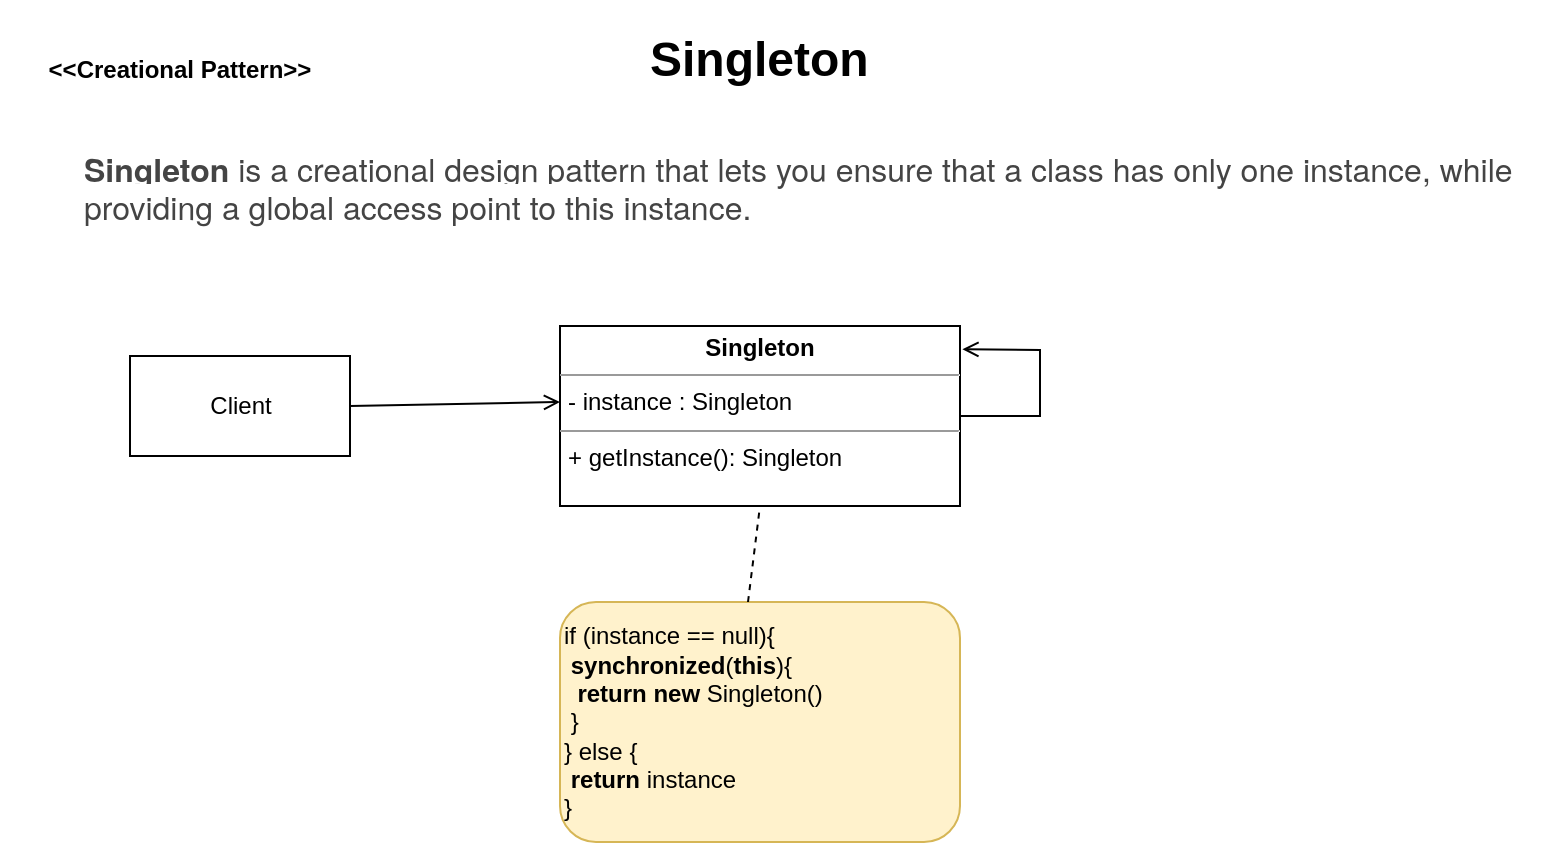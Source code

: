 <mxfile version="20.2.7" type="github">
  <diagram id="C5RBs43oDa-KdzZeNtuy" name="Page-1">
    <mxGraphModel dx="1038" dy="1740" grid="1" gridSize="10" guides="1" tooltips="1" connect="1" arrows="1" fold="1" page="1" pageScale="1" pageWidth="827" pageHeight="1169" math="0" shadow="0">
      <root>
        <mxCell id="WIyWlLk6GJQsqaUBKTNV-0" />
        <mxCell id="WIyWlLk6GJQsqaUBKTNV-1" parent="WIyWlLk6GJQsqaUBKTNV-0" />
        <mxCell id="44PV9vE5lVTY9_xdUnsA-0" value="&lt;b&gt;&amp;lt;&amp;lt;Creational Pattern&amp;gt;&amp;gt;&lt;/b&gt;" style="text;html=1;strokeColor=none;fillColor=none;align=center;verticalAlign=middle;whiteSpace=wrap;rounded=0;" parent="WIyWlLk6GJQsqaUBKTNV-1" vertex="1">
          <mxGeometry x="40" y="-1148" width="180" height="30" as="geometry" />
        </mxCell>
        <mxCell id="44PV9vE5lVTY9_xdUnsA-1" value="&lt;h1&gt;Singleton&lt;/h1&gt;" style="text;html=1;strokeColor=none;fillColor=none;spacing=5;spacingTop=-20;whiteSpace=wrap;overflow=hidden;rounded=0;" parent="WIyWlLk6GJQsqaUBKTNV-1" vertex="1">
          <mxGeometry x="360" y="-1158" width="120" height="50" as="geometry" />
        </mxCell>
        <mxCell id="44PV9vE5lVTY9_xdUnsA-3" value="&lt;p style=&quot;margin:0px;margin-top:4px;text-align:center;&quot;&gt;&lt;b&gt;Singleton&lt;/b&gt;&lt;/p&gt;&lt;hr size=&quot;1&quot;&gt;&lt;p style=&quot;margin:0px;margin-left:4px;&quot;&gt;- instance : Singleton&lt;/p&gt;&lt;hr size=&quot;1&quot;&gt;&lt;p style=&quot;margin:0px;margin-left:4px;&quot;&gt;&lt;span style=&quot;background-color: initial;&quot;&gt;+ getInstance(): Singleton&lt;/span&gt;&lt;br&gt;&lt;/p&gt;" style="verticalAlign=top;align=left;overflow=fill;fontSize=12;fontFamily=Helvetica;html=1;" parent="WIyWlLk6GJQsqaUBKTNV-1" vertex="1">
          <mxGeometry x="320" y="-1005" width="200" height="90" as="geometry" />
        </mxCell>
        <mxCell id="44PV9vE5lVTY9_xdUnsA-5" value="Client" style="html=1;" parent="WIyWlLk6GJQsqaUBKTNV-1" vertex="1">
          <mxGeometry x="105" y="-990" width="110" height="50" as="geometry" />
        </mxCell>
        <mxCell id="44PV9vE5lVTY9_xdUnsA-6" value="" style="endArrow=open;html=1;rounded=0;exitX=1;exitY=0.5;exitDx=0;exitDy=0;endFill=0;" parent="WIyWlLk6GJQsqaUBKTNV-1" source="44PV9vE5lVTY9_xdUnsA-5" edge="1">
          <mxGeometry width="50" height="50" relative="1" as="geometry">
            <mxPoint x="210" y="-925" as="sourcePoint" />
            <mxPoint x="320" y="-967" as="targetPoint" />
          </mxGeometry>
        </mxCell>
        <mxCell id="44PV9vE5lVTY9_xdUnsA-12" value="if (instance == null){&lt;br&gt;&lt;span style=&quot;white-space: pre;&quot;&gt;	&lt;/span&gt;&lt;b&gt;synchronized&lt;/b&gt;(&lt;b&gt;this&lt;/b&gt;){&lt;br&gt;&lt;span style=&quot;white-space: pre;&quot;&gt;	&lt;/span&gt;&lt;span style=&quot;white-space: pre;&quot;&gt;	&lt;/span&gt;&lt;b&gt;return new&lt;/b&gt; Singleton()&lt;br&gt;&lt;span style=&quot;white-space: pre;&quot;&gt;	&lt;/span&gt;}&lt;br&gt;} else {&lt;br&gt;&lt;span style=&quot;white-space: pre;&quot;&gt;	&lt;/span&gt;&lt;b&gt;return &lt;/b&gt;instance&lt;br&gt;}" style="text;html=1;strokeColor=#d6b656;fillColor=#fff2cc;align=left;verticalAlign=middle;whiteSpace=wrap;rounded=1;" parent="WIyWlLk6GJQsqaUBKTNV-1" vertex="1">
          <mxGeometry x="320" y="-867" width="200" height="120" as="geometry" />
        </mxCell>
        <mxCell id="HeXc5rHauZoWsH2n4RUk-1" value="" style="endArrow=none;dashed=1;html=1;rounded=0;entryX=0.5;entryY=1;entryDx=0;entryDy=0;" parent="WIyWlLk6GJQsqaUBKTNV-1" target="44PV9vE5lVTY9_xdUnsA-3" edge="1">
          <mxGeometry width="50" height="50" relative="1" as="geometry">
            <mxPoint x="414" y="-867" as="sourcePoint" />
            <mxPoint x="464" y="-917" as="targetPoint" />
          </mxGeometry>
        </mxCell>
        <mxCell id="HeXc5rHauZoWsH2n4RUk-2" value="" style="endArrow=open;html=1;rounded=0;exitX=1;exitY=0.5;exitDx=0;exitDy=0;entryX=1.006;entryY=0.129;entryDx=0;entryDy=0;entryPerimeter=0;endFill=0;" parent="WIyWlLk6GJQsqaUBKTNV-1" source="44PV9vE5lVTY9_xdUnsA-3" target="44PV9vE5lVTY9_xdUnsA-3" edge="1">
          <mxGeometry width="50" height="50" relative="1" as="geometry">
            <mxPoint x="520" y="-907" as="sourcePoint" />
            <mxPoint x="560" y="-997" as="targetPoint" />
            <Array as="points">
              <mxPoint x="560" y="-960" />
              <mxPoint x="560" y="-993" />
            </Array>
          </mxGeometry>
        </mxCell>
        <mxCell id="5lQRJaeXkiBHERpdnjex-0" value="&lt;strong style=&quot;box-sizing: border-box; font-weight: bolder; color: rgb(68, 68, 68); font-family: &amp;quot;PT Sans&amp;quot;, &amp;quot;Helvetica Neue&amp;quot;, Arial, sans-serif; font-size: 16px; font-style: normal; font-variant-ligatures: normal; font-variant-caps: normal; letter-spacing: normal; orphans: 2; text-align: left; text-indent: 0px; text-transform: none; widows: 2; word-spacing: 0px; -webkit-text-stroke-width: 0px; background-color: rgb(255, 255, 255); text-decoration-thickness: initial; text-decoration-style: initial; text-decoration-color: initial;&quot;&gt;Singleton&lt;/strong&gt;&lt;span style=&quot;color: rgb(68, 68, 68); font-family: &amp;quot;PT Sans&amp;quot;, &amp;quot;Helvetica Neue&amp;quot;, Arial, sans-serif; font-size: 16px; font-style: normal; font-variant-ligatures: normal; font-variant-caps: normal; font-weight: 400; letter-spacing: normal; orphans: 2; text-align: left; text-indent: 0px; text-transform: none; widows: 2; word-spacing: 0px; -webkit-text-stroke-width: 0px; background-color: rgb(255, 255, 255); text-decoration-thickness: initial; text-decoration-style: initial; text-decoration-color: initial; float: none; display: inline !important;&quot;&gt;&lt;span&gt;&amp;nbsp;&lt;/span&gt;is a creational design pattern that lets you ensure that a class has only one instance, while providing a global access point to this&amp;nbsp;instance.&lt;/span&gt;" style="text;whiteSpace=wrap;html=1;" vertex="1" parent="WIyWlLk6GJQsqaUBKTNV-1">
          <mxGeometry x="80" y="-1100" width="730" height="50" as="geometry" />
        </mxCell>
      </root>
    </mxGraphModel>
  </diagram>
</mxfile>
